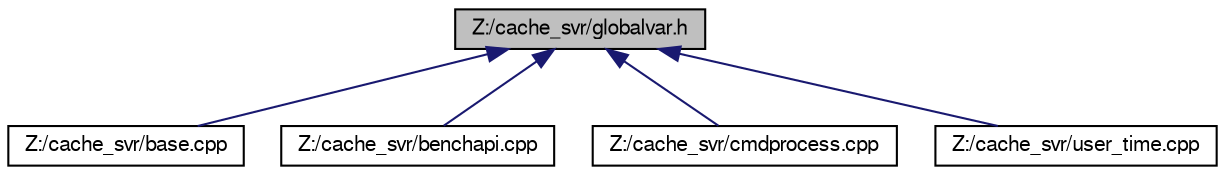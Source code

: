 digraph G
{
  bgcolor="transparent";
  edge [fontname="FreeSans",fontsize="10",labelfontname="FreeSans",labelfontsize="10"];
  node [fontname="FreeSans",fontsize="10",shape=record];
  Node1 [label="Z:/cache_svr/globalvar.h",height=0.2,width=0.4,color="black", fillcolor="grey75", style="filled" fontcolor="black"];
  Node1 -> Node2 [dir=back,color="midnightblue",fontsize="10",style="solid",fontname="FreeSans"];
  Node2 [label="Z:/cache_svr/base.cpp",height=0.2,width=0.4,color="black",URL="$base_8cpp.html",tooltip="提供字符串处理，判断用户是否存在等基本函数"];
  Node1 -> Node3 [dir=back,color="midnightblue",fontsize="10",style="solid",fontname="FreeSans"];
  Node3 [label="Z:/cache_svr/benchapi.cpp",height=0.2,width=0.4,color="black",URL="$benchapi_8cpp.html",tooltip="实现serverbench提供的hadnle_init, handle_process, handle_input等接口函数..."];
  Node1 -> Node4 [dir=back,color="midnightblue",fontsize="10",style="solid",fontname="FreeSans"];
  Node4 [label="Z:/cache_svr/cmdprocess.cpp",height=0.2,width=0.4,color="black",URL="$cmdprocess_8cpp.html",tooltip="为benchapi.cpp中的函数提供子函数，包括插入分数，提取分数等。..."];
  Node1 -> Node5 [dir=back,color="midnightblue",fontsize="10",style="solid",fontname="FreeSans"];
  Node5 [label="Z:/cache_svr/user_time.cpp",height=0.2,width=0.4,color="black",URL="$user__time_8cpp.html",tooltip="实现跟时间戳有关的函数。"];
}
